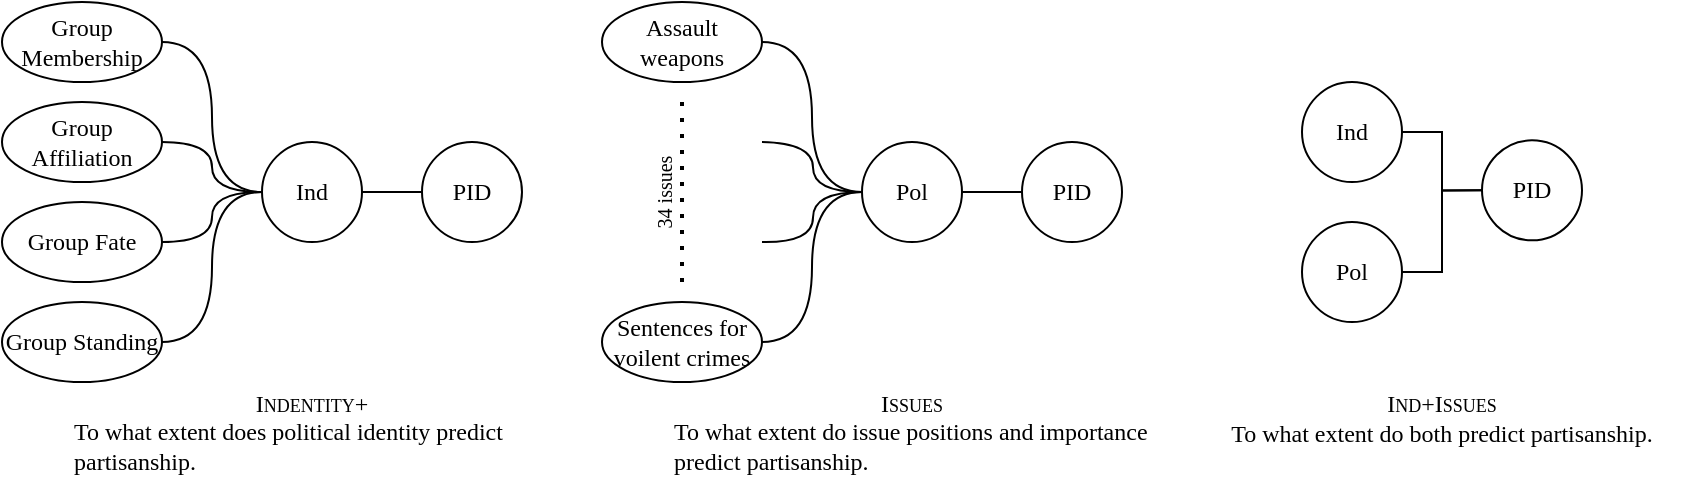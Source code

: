 <mxfile version="27.0.9">
  <diagram name="Page-1" id="-Bxc7u3yg_VeK6UB1c9b">
    <mxGraphModel dx="1028" dy="693" grid="1" gridSize="10" guides="1" tooltips="1" connect="1" arrows="1" fold="1" page="1" pageScale="1" pageWidth="850" pageHeight="1100" math="0" shadow="0">
      <root>
        <mxCell id="0" />
        <mxCell id="1" parent="0" />
        <mxCell id="fFXdAR2xq6Fvy4QPpZ8s-3" style="edgeStyle=orthogonalEdgeStyle;rounded=0;orthogonalLoop=1;jettySize=auto;html=1;exitX=1;exitY=0.5;exitDx=0;exitDy=0;entryX=0;entryY=0.5;entryDx=0;entryDy=0;endArrow=none;startFill=0;" edge="1" parent="1" source="fFXdAR2xq6Fvy4QPpZ8s-1" target="fFXdAR2xq6Fvy4QPpZ8s-2">
          <mxGeometry relative="1" as="geometry" />
        </mxCell>
        <mxCell id="fFXdAR2xq6Fvy4QPpZ8s-1" value="Ind" style="ellipse;whiteSpace=wrap;html=1;aspect=fixed;fontFamily=Times New Roman;" vertex="1" parent="1">
          <mxGeometry x="140" y="80" width="50" height="50" as="geometry" />
        </mxCell>
        <mxCell id="fFXdAR2xq6Fvy4QPpZ8s-2" value="PID" style="ellipse;whiteSpace=wrap;html=1;aspect=fixed;fontFamily=Times New Roman;" vertex="1" parent="1">
          <mxGeometry x="220" y="80" width="50" height="50" as="geometry" />
        </mxCell>
        <mxCell id="fFXdAR2xq6Fvy4QPpZ8s-10" style="edgeStyle=orthogonalEdgeStyle;rounded=0;orthogonalLoop=1;jettySize=auto;html=1;exitX=1;exitY=0.5;exitDx=0;exitDy=0;entryX=0;entryY=0.5;entryDx=0;entryDy=0;curved=1;endArrow=none;startFill=0;" edge="1" parent="1" source="fFXdAR2xq6Fvy4QPpZ8s-6" target="fFXdAR2xq6Fvy4QPpZ8s-1">
          <mxGeometry relative="1" as="geometry" />
        </mxCell>
        <mxCell id="fFXdAR2xq6Fvy4QPpZ8s-6" value="Group Membership" style="ellipse;whiteSpace=wrap;html=1;fontFamily=Times New Roman;" vertex="1" parent="1">
          <mxGeometry x="10" y="10" width="80" height="40" as="geometry" />
        </mxCell>
        <mxCell id="fFXdAR2xq6Fvy4QPpZ8s-7" value="Group Affiliation" style="ellipse;whiteSpace=wrap;html=1;fontFamily=Times New Roman;" vertex="1" parent="1">
          <mxGeometry x="10" y="60" width="80" height="40" as="geometry" />
        </mxCell>
        <mxCell id="fFXdAR2xq6Fvy4QPpZ8s-8" value="Group Fate" style="ellipse;whiteSpace=wrap;html=1;fontFamily=Times New Roman;" vertex="1" parent="1">
          <mxGeometry x="10" y="110" width="80" height="40" as="geometry" />
        </mxCell>
        <mxCell id="fFXdAR2xq6Fvy4QPpZ8s-9" value="Group Standing" style="ellipse;whiteSpace=wrap;html=1;fontFamily=Times New Roman;" vertex="1" parent="1">
          <mxGeometry x="10" y="160" width="80" height="40" as="geometry" />
        </mxCell>
        <mxCell id="fFXdAR2xq6Fvy4QPpZ8s-11" style="edgeStyle=orthogonalEdgeStyle;rounded=0;orthogonalLoop=1;jettySize=auto;html=1;entryX=1;entryY=0.5;entryDx=0;entryDy=0;curved=1;endArrow=none;startFill=0;exitX=0;exitY=0.5;exitDx=0;exitDy=0;" edge="1" parent="1" source="fFXdAR2xq6Fvy4QPpZ8s-1" target="fFXdAR2xq6Fvy4QPpZ8s-7">
          <mxGeometry relative="1" as="geometry">
            <mxPoint x="110" y="110" as="sourcePoint" />
            <mxPoint x="210" y="205" as="targetPoint" />
          </mxGeometry>
        </mxCell>
        <mxCell id="fFXdAR2xq6Fvy4QPpZ8s-12" style="edgeStyle=orthogonalEdgeStyle;rounded=0;orthogonalLoop=1;jettySize=auto;html=1;exitX=1;exitY=0.5;exitDx=0;exitDy=0;entryX=0;entryY=0.5;entryDx=0;entryDy=0;curved=1;endArrow=none;startFill=0;" edge="1" parent="1" source="fFXdAR2xq6Fvy4QPpZ8s-8" target="fFXdAR2xq6Fvy4QPpZ8s-1">
          <mxGeometry relative="1" as="geometry">
            <mxPoint x="140" y="190" as="sourcePoint" />
            <mxPoint x="190" y="265" as="targetPoint" />
          </mxGeometry>
        </mxCell>
        <mxCell id="fFXdAR2xq6Fvy4QPpZ8s-13" style="edgeStyle=orthogonalEdgeStyle;rounded=0;orthogonalLoop=1;jettySize=auto;html=1;exitX=1;exitY=0.5;exitDx=0;exitDy=0;entryX=0;entryY=0.5;entryDx=0;entryDy=0;curved=1;endArrow=none;startFill=0;" edge="1" parent="1" source="fFXdAR2xq6Fvy4QPpZ8s-9" target="fFXdAR2xq6Fvy4QPpZ8s-1">
          <mxGeometry relative="1" as="geometry">
            <mxPoint x="130" y="200" as="sourcePoint" />
            <mxPoint x="180" y="275" as="targetPoint" />
          </mxGeometry>
        </mxCell>
        <mxCell id="fFXdAR2xq6Fvy4QPpZ8s-14" value="I&lt;font style=&quot;font-size: 9px;&quot;&gt;NDENTITY&lt;/font&gt;&lt;font&gt;+&lt;/font&gt;&lt;div style=&quot;text-align: left;&quot;&gt;To what extent does political identity predict partisanship.&lt;/div&gt;" style="text;html=1;align=center;verticalAlign=middle;whiteSpace=wrap;rounded=0;horizontal=1;fontFamily=Times New Roman;" vertex="1" parent="1">
          <mxGeometry x="45" y="210" width="240" height="30" as="geometry" />
        </mxCell>
        <mxCell id="fFXdAR2xq6Fvy4QPpZ8s-15" style="edgeStyle=orthogonalEdgeStyle;rounded=0;orthogonalLoop=1;jettySize=auto;html=1;exitX=1;exitY=0.5;exitDx=0;exitDy=0;entryX=0;entryY=0.5;entryDx=0;entryDy=0;endArrow=none;startFill=0;" edge="1" parent="1" source="fFXdAR2xq6Fvy4QPpZ8s-16" target="fFXdAR2xq6Fvy4QPpZ8s-17">
          <mxGeometry relative="1" as="geometry" />
        </mxCell>
        <mxCell id="fFXdAR2xq6Fvy4QPpZ8s-16" value="Pol" style="ellipse;whiteSpace=wrap;html=1;aspect=fixed;fontFamily=Times New Roman;" vertex="1" parent="1">
          <mxGeometry x="440" y="80" width="50" height="50" as="geometry" />
        </mxCell>
        <mxCell id="fFXdAR2xq6Fvy4QPpZ8s-17" value="PID" style="ellipse;whiteSpace=wrap;html=1;aspect=fixed;fontFamily=Times New Roman;" vertex="1" parent="1">
          <mxGeometry x="520" y="80" width="50" height="50" as="geometry" />
        </mxCell>
        <mxCell id="fFXdAR2xq6Fvy4QPpZ8s-18" style="edgeStyle=orthogonalEdgeStyle;rounded=0;orthogonalLoop=1;jettySize=auto;html=1;exitX=1;exitY=0.5;exitDx=0;exitDy=0;entryX=0;entryY=0.5;entryDx=0;entryDy=0;curved=1;endArrow=none;startFill=0;" edge="1" parent="1" source="fFXdAR2xq6Fvy4QPpZ8s-19" target="fFXdAR2xq6Fvy4QPpZ8s-16">
          <mxGeometry relative="1" as="geometry" />
        </mxCell>
        <mxCell id="fFXdAR2xq6Fvy4QPpZ8s-19" value="Assault weapons" style="ellipse;whiteSpace=wrap;html=1;fontFamily=Times New Roman;" vertex="1" parent="1">
          <mxGeometry x="310" y="10" width="80" height="40" as="geometry" />
        </mxCell>
        <mxCell id="fFXdAR2xq6Fvy4QPpZ8s-22" value="Sentences for voilent crimes" style="ellipse;whiteSpace=wrap;html=1;fontFamily=Times New Roman;" vertex="1" parent="1">
          <mxGeometry x="310" y="160" width="80" height="40" as="geometry" />
        </mxCell>
        <mxCell id="fFXdAR2xq6Fvy4QPpZ8s-23" style="edgeStyle=orthogonalEdgeStyle;rounded=0;orthogonalLoop=1;jettySize=auto;html=1;entryX=1;entryY=0.5;entryDx=0;entryDy=0;curved=1;endArrow=none;startFill=0;exitX=0;exitY=0.5;exitDx=0;exitDy=0;" edge="1" parent="1" source="fFXdAR2xq6Fvy4QPpZ8s-16">
          <mxGeometry relative="1" as="geometry">
            <mxPoint x="410" y="110" as="sourcePoint" />
            <mxPoint x="390" y="80" as="targetPoint" />
          </mxGeometry>
        </mxCell>
        <mxCell id="fFXdAR2xq6Fvy4QPpZ8s-24" style="edgeStyle=orthogonalEdgeStyle;rounded=0;orthogonalLoop=1;jettySize=auto;html=1;exitX=1;exitY=0.5;exitDx=0;exitDy=0;entryX=0;entryY=0.5;entryDx=0;entryDy=0;curved=1;endArrow=none;startFill=0;" edge="1" parent="1" target="fFXdAR2xq6Fvy4QPpZ8s-16">
          <mxGeometry relative="1" as="geometry">
            <mxPoint x="390" y="130" as="sourcePoint" />
            <mxPoint x="490" y="265" as="targetPoint" />
          </mxGeometry>
        </mxCell>
        <mxCell id="fFXdAR2xq6Fvy4QPpZ8s-25" style="edgeStyle=orthogonalEdgeStyle;rounded=0;orthogonalLoop=1;jettySize=auto;html=1;exitX=1;exitY=0.5;exitDx=0;exitDy=0;entryX=0;entryY=0.5;entryDx=0;entryDy=0;curved=1;endArrow=none;startFill=0;" edge="1" parent="1" source="fFXdAR2xq6Fvy4QPpZ8s-22" target="fFXdAR2xq6Fvy4QPpZ8s-16">
          <mxGeometry relative="1" as="geometry">
            <mxPoint x="430" y="200" as="sourcePoint" />
            <mxPoint x="480" y="275" as="targetPoint" />
          </mxGeometry>
        </mxCell>
        <mxCell id="fFXdAR2xq6Fvy4QPpZ8s-26" value="I&lt;font style=&quot;font-size: 9px;&quot;&gt;SSUES&lt;/font&gt;&lt;div style=&quot;text-align: left;&quot;&gt;To what extent do issue positions and importance predict partisanship.&lt;/div&gt;" style="text;html=1;align=center;verticalAlign=middle;whiteSpace=wrap;rounded=0;horizontal=1;fontFamily=Times New Roman;" vertex="1" parent="1">
          <mxGeometry x="345" y="210" width="240" height="30" as="geometry" />
        </mxCell>
        <mxCell id="fFXdAR2xq6Fvy4QPpZ8s-27" style="edgeStyle=orthogonalEdgeStyle;rounded=0;orthogonalLoop=1;jettySize=auto;html=1;exitX=0.5;exitY=1;exitDx=0;exitDy=0;" edge="1" parent="1" source="fFXdAR2xq6Fvy4QPpZ8s-26" target="fFXdAR2xq6Fvy4QPpZ8s-26">
          <mxGeometry relative="1" as="geometry" />
        </mxCell>
        <mxCell id="fFXdAR2xq6Fvy4QPpZ8s-28" value="" style="endArrow=none;dashed=1;html=1;dashPattern=1 3;strokeWidth=2;rounded=0;" edge="1" parent="1">
          <mxGeometry width="50" height="50" relative="1" as="geometry">
            <mxPoint x="350" y="150" as="sourcePoint" />
            <mxPoint x="350" y="60" as="targetPoint" />
          </mxGeometry>
        </mxCell>
        <mxCell id="fFXdAR2xq6Fvy4QPpZ8s-29" value="34 issues" style="text;html=1;align=center;verticalAlign=middle;whiteSpace=wrap;rounded=0;fontSize=10;fontFamily=Times New Roman;horizontal=0;" vertex="1" parent="1">
          <mxGeometry x="311" y="60" width="60" height="90" as="geometry" />
        </mxCell>
        <mxCell id="fFXdAR2xq6Fvy4QPpZ8s-30" style="edgeStyle=orthogonalEdgeStyle;rounded=0;orthogonalLoop=1;jettySize=auto;html=1;exitX=1;exitY=0.5;exitDx=0;exitDy=0;entryX=0;entryY=0.5;entryDx=0;entryDy=0;endArrow=none;startFill=0;" edge="1" parent="1" source="fFXdAR2xq6Fvy4QPpZ8s-31" target="fFXdAR2xq6Fvy4QPpZ8s-32">
          <mxGeometry relative="1" as="geometry" />
        </mxCell>
        <mxCell id="fFXdAR2xq6Fvy4QPpZ8s-31" value="Ind" style="ellipse;whiteSpace=wrap;html=1;aspect=fixed;fontFamily=Times New Roman;" vertex="1" parent="1">
          <mxGeometry x="660" y="50" width="50" height="50" as="geometry" />
        </mxCell>
        <mxCell id="fFXdAR2xq6Fvy4QPpZ8s-32" value="PID" style="ellipse;whiteSpace=wrap;html=1;aspect=fixed;fontFamily=Times New Roman;" vertex="1" parent="1">
          <mxGeometry x="750" y="79.17" width="50" height="50" as="geometry" />
        </mxCell>
        <mxCell id="fFXdAR2xq6Fvy4QPpZ8s-39" value="I&lt;font style=&quot;font-size: 9px;&quot;&gt;ND&lt;/font&gt;&lt;font&gt;+&lt;/font&gt;I&lt;font style=&quot;font-size: 9px;&quot;&gt;SSUES&lt;/font&gt;&lt;div style=&quot;text-align: left;&quot;&gt;To what extent do both predict partisanship.&lt;/div&gt;" style="text;html=1;align=center;verticalAlign=middle;whiteSpace=wrap;rounded=0;horizontal=1;fontFamily=Times New Roman;" vertex="1" parent="1">
          <mxGeometry x="610" y="203.0" width="240" height="30" as="geometry" />
        </mxCell>
        <mxCell id="fFXdAR2xq6Fvy4QPpZ8s-40" style="edgeStyle=orthogonalEdgeStyle;rounded=0;orthogonalLoop=1;jettySize=auto;html=1;exitX=0.5;exitY=1;exitDx=0;exitDy=0;" edge="1" parent="1" source="fFXdAR2xq6Fvy4QPpZ8s-39" target="fFXdAR2xq6Fvy4QPpZ8s-39">
          <mxGeometry relative="1" as="geometry" />
        </mxCell>
        <mxCell id="fFXdAR2xq6Fvy4QPpZ8s-44" style="edgeStyle=orthogonalEdgeStyle;rounded=0;orthogonalLoop=1;jettySize=auto;html=1;exitX=1;exitY=0.5;exitDx=0;exitDy=0;entryX=0;entryY=0.5;entryDx=0;entryDy=0;endArrow=none;startFill=0;" edge="1" parent="1" source="fFXdAR2xq6Fvy4QPpZ8s-43" target="fFXdAR2xq6Fvy4QPpZ8s-32">
          <mxGeometry relative="1" as="geometry" />
        </mxCell>
        <mxCell id="fFXdAR2xq6Fvy4QPpZ8s-43" value="Pol" style="ellipse;whiteSpace=wrap;html=1;aspect=fixed;fontFamily=Times New Roman;" vertex="1" parent="1">
          <mxGeometry x="660" y="120" width="50" height="50" as="geometry" />
        </mxCell>
      </root>
    </mxGraphModel>
  </diagram>
</mxfile>
